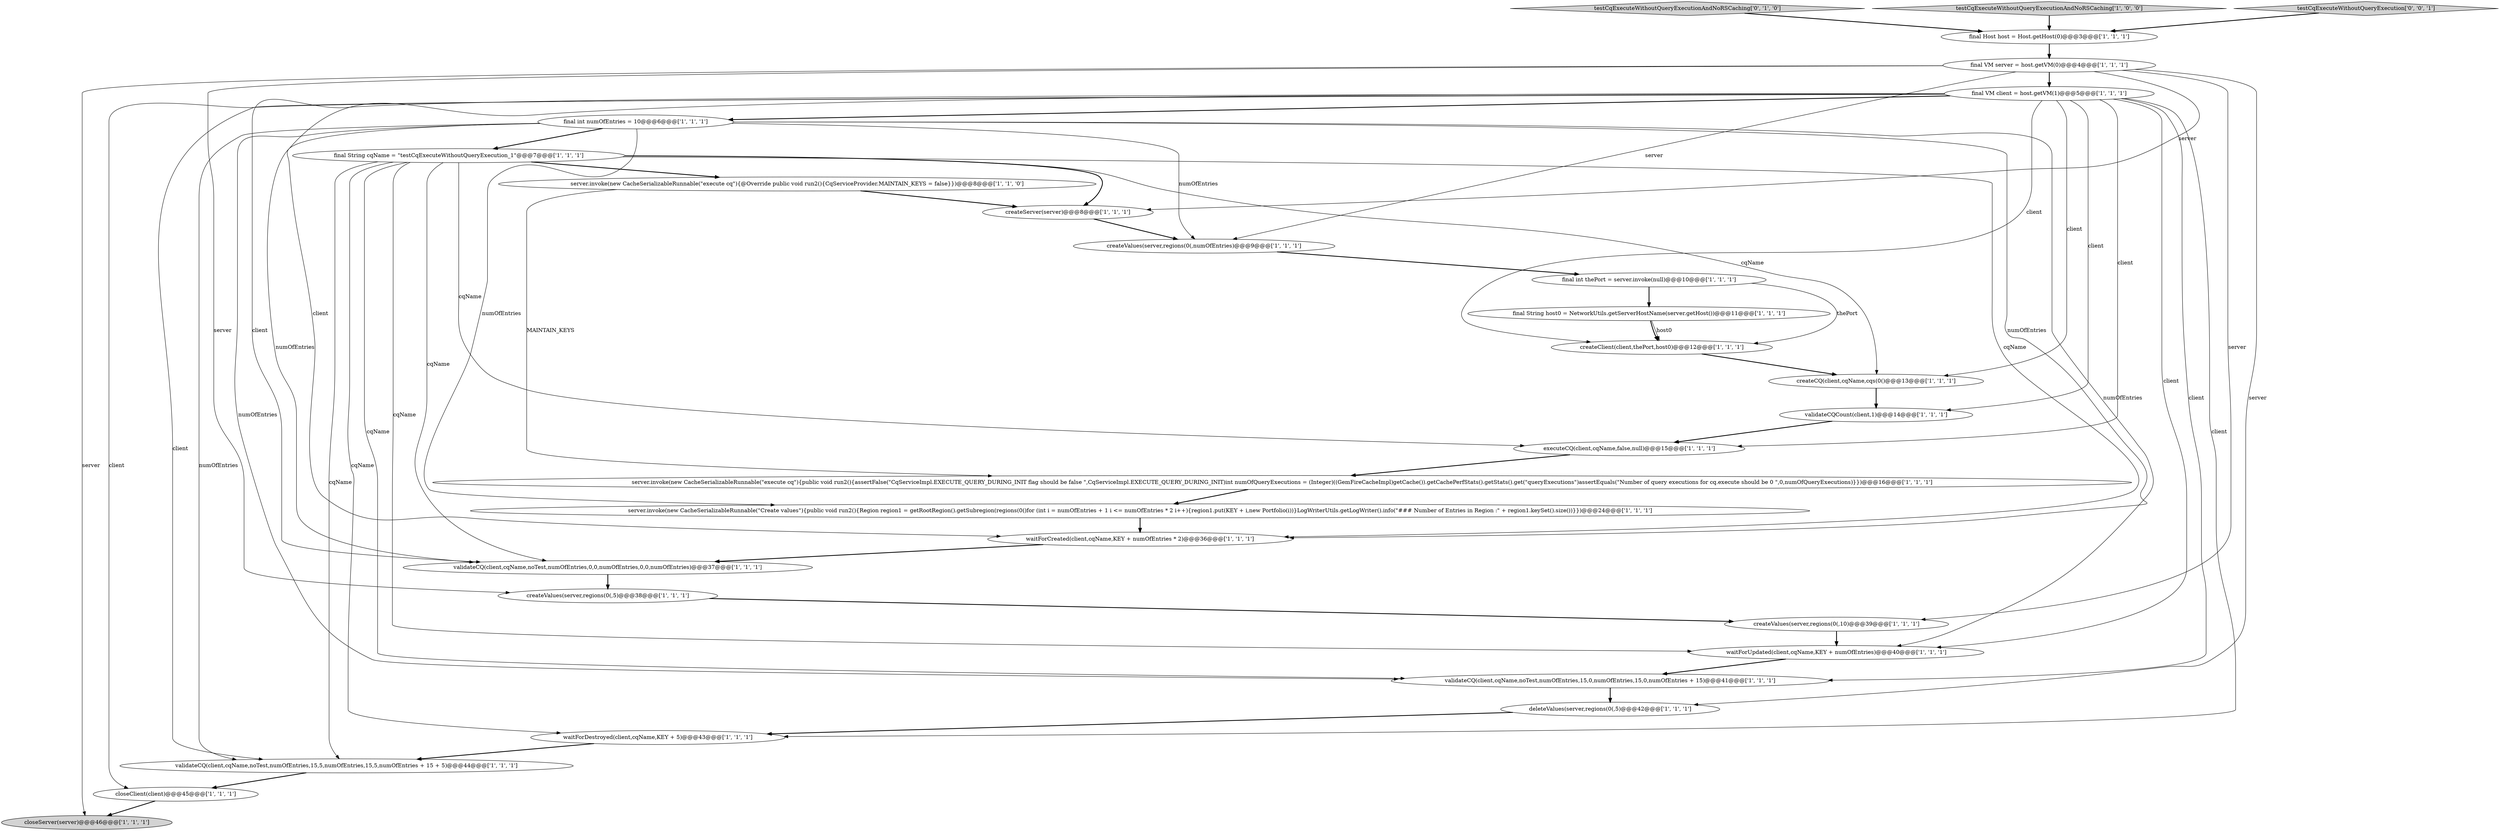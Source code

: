 digraph {
15 [style = filled, label = "validateCQCount(client,1)@@@14@@@['1', '1', '1']", fillcolor = white, shape = ellipse image = "AAA0AAABBB1BBB"];
2 [style = filled, label = "final String host0 = NetworkUtils.getServerHostName(server.getHost())@@@11@@@['1', '1', '1']", fillcolor = white, shape = ellipse image = "AAA0AAABBB1BBB"];
0 [style = filled, label = "final Host host = Host.getHost(0)@@@3@@@['1', '1', '1']", fillcolor = white, shape = ellipse image = "AAA0AAABBB1BBB"];
19 [style = filled, label = "server.invoke(new CacheSerializableRunnable(\"Create values\"){public void run2(){Region region1 = getRootRegion().getSubregion(regions(0()for (int i = numOfEntries + 1 i <= numOfEntries * 2 i++){region1.put(KEY + i,new Portfolio(i))}LogWriterUtils.getLogWriter().info(\"### Number of Entries in Region :\" + region1.keySet().size())}})@@@24@@@['1', '1', '1']", fillcolor = white, shape = ellipse image = "AAA0AAABBB1BBB"];
28 [style = filled, label = "testCqExecuteWithoutQueryExecutionAndNoRSCaching['0', '1', '0']", fillcolor = lightgray, shape = diamond image = "AAA0AAABBB2BBB"];
11 [style = filled, label = "waitForCreated(client,cqName,KEY + numOfEntries * 2)@@@36@@@['1', '1', '1']", fillcolor = white, shape = ellipse image = "AAA0AAABBB1BBB"];
6 [style = filled, label = "waitForUpdated(client,cqName,KEY + numOfEntries)@@@40@@@['1', '1', '1']", fillcolor = white, shape = ellipse image = "AAA0AAABBB1BBB"];
26 [style = filled, label = "closeClient(client)@@@45@@@['1', '1', '1']", fillcolor = white, shape = ellipse image = "AAA0AAABBB1BBB"];
17 [style = filled, label = "final int thePort = server.invoke(null)@@@10@@@['1', '1', '1']", fillcolor = white, shape = ellipse image = "AAA0AAABBB1BBB"];
13 [style = filled, label = "createServer(server)@@@8@@@['1', '1', '1']", fillcolor = white, shape = ellipse image = "AAA0AAABBB1BBB"];
3 [style = filled, label = "createValues(server,regions(0(,10)@@@39@@@['1', '1', '1']", fillcolor = white, shape = ellipse image = "AAA0AAABBB1BBB"];
22 [style = filled, label = "validateCQ(client,cqName,noTest,numOfEntries,15,0,numOfEntries,15,0,numOfEntries + 15)@@@41@@@['1', '1', '1']", fillcolor = white, shape = ellipse image = "AAA0AAABBB1BBB"];
25 [style = filled, label = "testCqExecuteWithoutQueryExecutionAndNoRSCaching['1', '0', '0']", fillcolor = lightgray, shape = diamond image = "AAA0AAABBB1BBB"];
7 [style = filled, label = "validateCQ(client,cqName,noTest,numOfEntries,15,5,numOfEntries,15,5,numOfEntries + 15 + 5)@@@44@@@['1', '1', '1']", fillcolor = white, shape = ellipse image = "AAA0AAABBB1BBB"];
27 [style = filled, label = "createValues(server,regions(0(,numOfEntries)@@@9@@@['1', '1', '1']", fillcolor = white, shape = ellipse image = "AAA0AAABBB1BBB"];
29 [style = filled, label = "testCqExecuteWithoutQueryExecution['0', '0', '1']", fillcolor = lightgray, shape = diamond image = "AAA0AAABBB3BBB"];
1 [style = filled, label = "final String cqName = \"testCqExecuteWithoutQueryExecution_1\"@@@7@@@['1', '1', '1']", fillcolor = white, shape = ellipse image = "AAA0AAABBB1BBB"];
16 [style = filled, label = "closeServer(server)@@@46@@@['1', '1', '1']", fillcolor = lightgray, shape = ellipse image = "AAA0AAABBB1BBB"];
10 [style = filled, label = "server.invoke(new CacheSerializableRunnable(\"execute cq\"){@Override public void run2(){CqServiceProvider.MAINTAIN_KEYS = false}})@@@8@@@['1', '1', '0']", fillcolor = white, shape = ellipse image = "AAA0AAABBB1BBB"];
23 [style = filled, label = "validateCQ(client,cqName,noTest,numOfEntries,0,0,numOfEntries,0,0,numOfEntries)@@@37@@@['1', '1', '1']", fillcolor = white, shape = ellipse image = "AAA0AAABBB1BBB"];
12 [style = filled, label = "deleteValues(server,regions(0(,5)@@@42@@@['1', '1', '1']", fillcolor = white, shape = ellipse image = "AAA0AAABBB1BBB"];
5 [style = filled, label = "waitForDestroyed(client,cqName,KEY + 5)@@@43@@@['1', '1', '1']", fillcolor = white, shape = ellipse image = "AAA0AAABBB1BBB"];
8 [style = filled, label = "final VM server = host.getVM(0)@@@4@@@['1', '1', '1']", fillcolor = white, shape = ellipse image = "AAA0AAABBB1BBB"];
18 [style = filled, label = "final int numOfEntries = 10@@@6@@@['1', '1', '1']", fillcolor = white, shape = ellipse image = "AAA0AAABBB1BBB"];
20 [style = filled, label = "server.invoke(new CacheSerializableRunnable(\"execute cq\"){public void run2(){assertFalse(\"CqServiceImpl.EXECUTE_QUERY_DURING_INIT flag should be false \",CqServiceImpl.EXECUTE_QUERY_DURING_INIT)int numOfQueryExecutions = (Integer)((GemFireCacheImpl)getCache()).getCachePerfStats().getStats().get(\"queryExecutions\")assertEquals(\"Number of query executions for cq.execute should be 0 \",0,numOfQueryExecutions)}})@@@16@@@['1', '1', '1']", fillcolor = white, shape = ellipse image = "AAA0AAABBB1BBB"];
24 [style = filled, label = "executeCQ(client,cqName,false,null)@@@15@@@['1', '1', '1']", fillcolor = white, shape = ellipse image = "AAA0AAABBB1BBB"];
14 [style = filled, label = "createCQ(client,cqName,cqs(0()@@@13@@@['1', '1', '1']", fillcolor = white, shape = ellipse image = "AAA0AAABBB1BBB"];
9 [style = filled, label = "final VM client = host.getVM(1)@@@5@@@['1', '1', '1']", fillcolor = white, shape = ellipse image = "AAA0AAABBB1BBB"];
4 [style = filled, label = "createClient(client,thePort,host0)@@@12@@@['1', '1', '1']", fillcolor = white, shape = ellipse image = "AAA0AAABBB1BBB"];
21 [style = filled, label = "createValues(server,regions(0(,5)@@@38@@@['1', '1', '1']", fillcolor = white, shape = ellipse image = "AAA0AAABBB1BBB"];
9->18 [style = bold, label=""];
8->21 [style = solid, label="server"];
2->4 [style = solid, label="host0"];
21->3 [style = bold, label=""];
8->16 [style = solid, label="server"];
1->23 [style = solid, label="cqName"];
18->11 [style = solid, label="numOfEntries"];
8->9 [style = bold, label=""];
2->4 [style = bold, label=""];
1->10 [style = bold, label=""];
18->19 [style = solid, label="numOfEntries"];
9->15 [style = solid, label="client"];
10->20 [style = solid, label="MAINTAIN_KEYS"];
18->6 [style = solid, label="numOfEntries"];
26->16 [style = bold, label=""];
1->7 [style = solid, label="cqName"];
24->20 [style = bold, label=""];
1->5 [style = solid, label="cqName"];
18->22 [style = solid, label="numOfEntries"];
1->14 [style = solid, label="cqName"];
9->22 [style = solid, label="client"];
1->24 [style = solid, label="cqName"];
7->26 [style = bold, label=""];
8->12 [style = solid, label="server"];
9->4 [style = solid, label="client"];
0->8 [style = bold, label=""];
15->24 [style = bold, label=""];
6->22 [style = bold, label=""];
1->11 [style = solid, label="cqName"];
20->19 [style = bold, label=""];
3->6 [style = bold, label=""];
29->0 [style = bold, label=""];
23->21 [style = bold, label=""];
17->4 [style = solid, label="thePort"];
18->23 [style = solid, label="numOfEntries"];
12->5 [style = bold, label=""];
18->27 [style = solid, label="numOfEntries"];
13->27 [style = bold, label=""];
9->7 [style = solid, label="client"];
10->13 [style = bold, label=""];
19->11 [style = bold, label=""];
27->17 [style = bold, label=""];
18->7 [style = solid, label="numOfEntries"];
11->23 [style = bold, label=""];
9->24 [style = solid, label="client"];
4->14 [style = bold, label=""];
8->13 [style = solid, label="server"];
8->3 [style = solid, label="server"];
9->11 [style = solid, label="client"];
25->0 [style = bold, label=""];
18->1 [style = bold, label=""];
9->14 [style = solid, label="client"];
8->27 [style = solid, label="server"];
9->23 [style = solid, label="client"];
22->12 [style = bold, label=""];
9->6 [style = solid, label="client"];
9->5 [style = solid, label="client"];
14->15 [style = bold, label=""];
28->0 [style = bold, label=""];
5->7 [style = bold, label=""];
9->26 [style = solid, label="client"];
1->22 [style = solid, label="cqName"];
17->2 [style = bold, label=""];
1->13 [style = bold, label=""];
1->6 [style = solid, label="cqName"];
}
